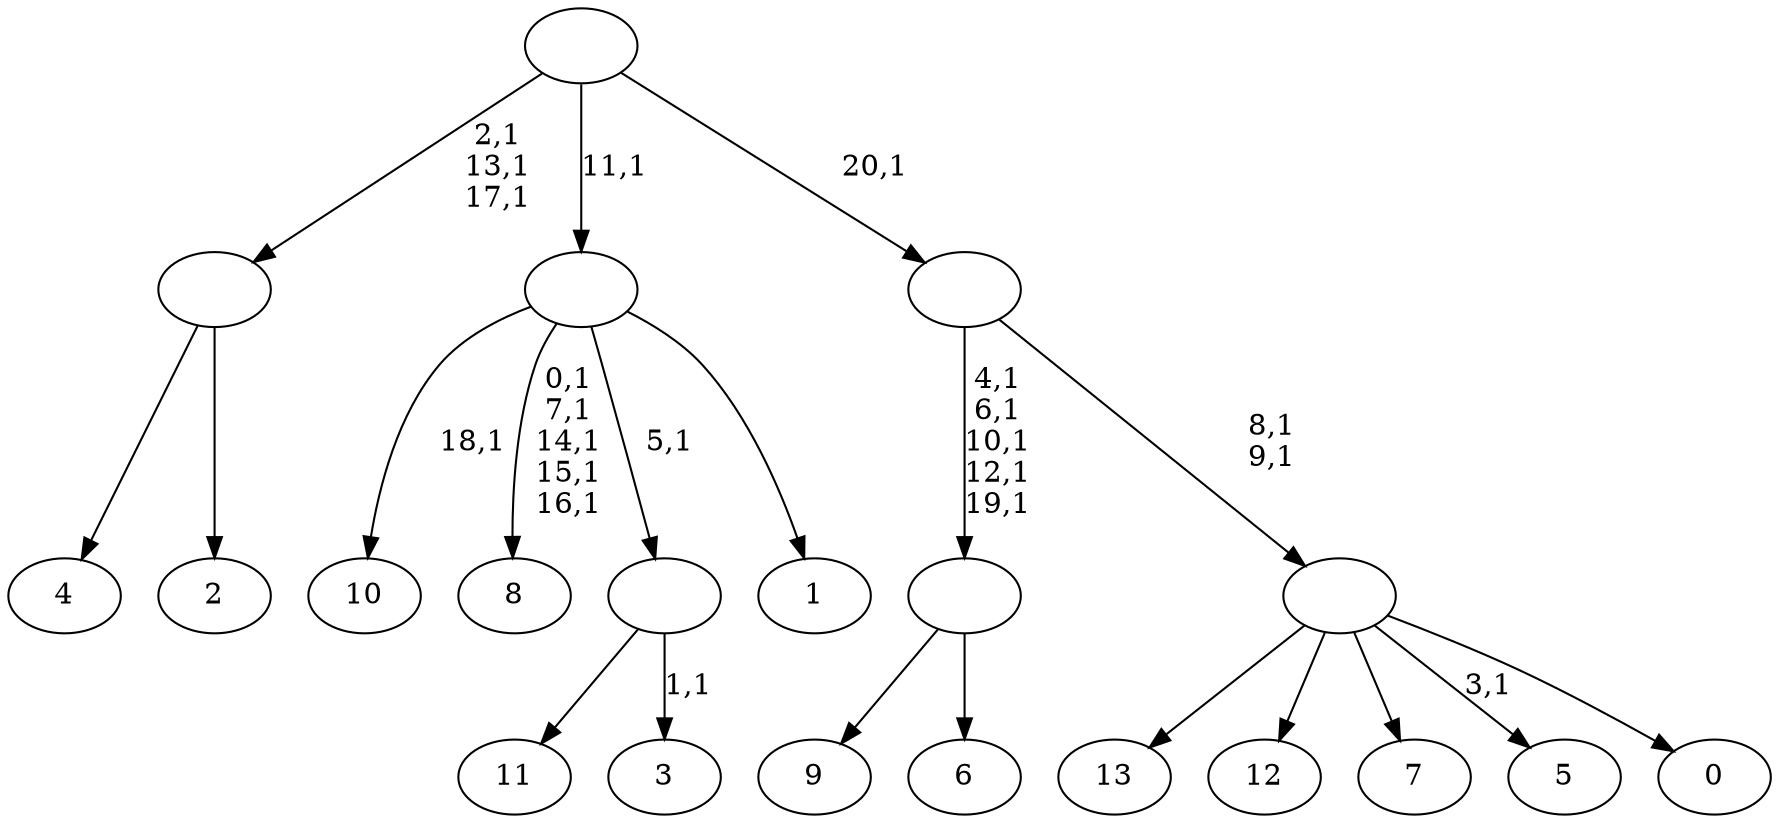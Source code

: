 digraph T {
	35 [label="13"]
	34 [label="12"]
	33 [label="11"]
	32 [label="10"]
	30 [label="9"]
	29 [label="8"]
	23 [label="7"]
	22 [label="6"]
	21 [label=""]
	16 [label="5"]
	14 [label="4"]
	13 [label="3"]
	11 [label=""]
	10 [label="2"]
	9 [label=""]
	6 [label="1"]
	5 [label=""]
	4 [label="0"]
	3 [label=""]
	1 [label=""]
	0 [label=""]
	21 -> 30 [label=""]
	21 -> 22 [label=""]
	11 -> 13 [label="1,1"]
	11 -> 33 [label=""]
	9 -> 14 [label=""]
	9 -> 10 [label=""]
	5 -> 29 [label="0,1\n7,1\n14,1\n15,1\n16,1"]
	5 -> 32 [label="18,1"]
	5 -> 11 [label="5,1"]
	5 -> 6 [label=""]
	3 -> 16 [label="3,1"]
	3 -> 35 [label=""]
	3 -> 34 [label=""]
	3 -> 23 [label=""]
	3 -> 4 [label=""]
	1 -> 3 [label="8,1\n9,1"]
	1 -> 21 [label="4,1\n6,1\n10,1\n12,1\n19,1"]
	0 -> 9 [label="2,1\n13,1\n17,1"]
	0 -> 5 [label="11,1"]
	0 -> 1 [label="20,1"]
}

